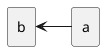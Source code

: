 {
  "sha1": "sivw74ml2lgyha88z3cn5snqklqeeh6",
  "insertion": {
    "when": "2024-06-04T17:28:45.144Z",
    "url": "https://forum.plantuml.net/14729/consistency-arrow-syntax-between-state-deployment-diagrams",
    "user": "plantuml@gmail.com"
  }
}
@startuml
rectangle a
rectangle b
b <- a
@enduml
